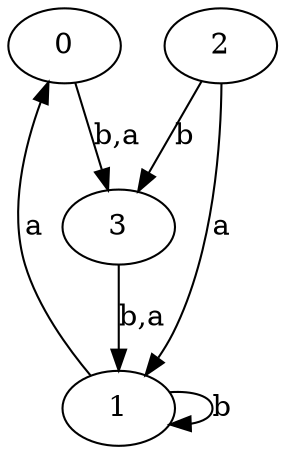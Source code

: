digraph {
 ranksep=0.5;
 d2tdocpreamble = "\usetikzlibrary{automata}";
 d2tfigpreamble = "\tikzstyle{every state}= [ draw=blue!50,very thick,fill=blue!20]  \tikzstyle{auto}= [fill=white]";
 node [style="state"];
 edge [lblstyle="auto",topath="bend right", len=4  ]
  "0" [label="0",style = "state, initial, accepting"];
  "1" [label="1",];
  "2" [label="2",];
  "3" [label="3",];
  "0" -> "3" [label="b,a"];
  "1" -> "0" [label="a"];
  "1" -> "1" [label="b",topath="loop above"];
  "2" -> "1" [label="a"];
  "2" -> "3" [label="b"];
  "3" -> "1" [label="b,a"];
}